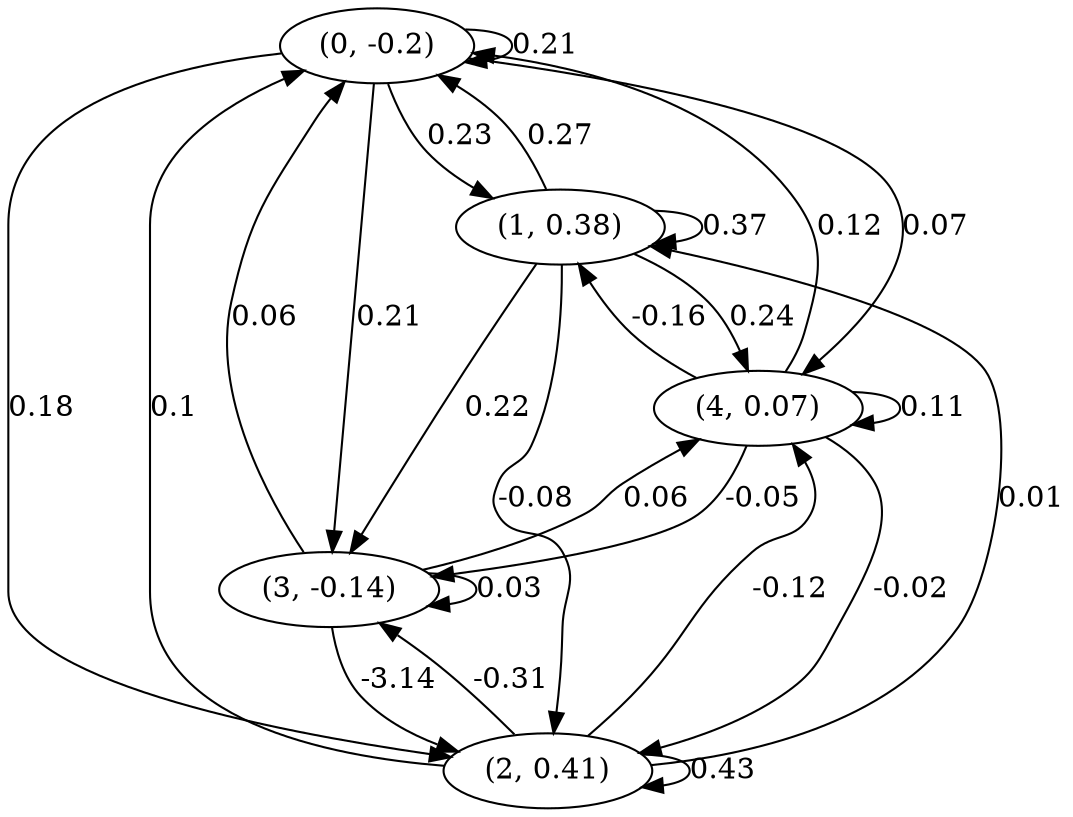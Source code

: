 digraph {
    0 [ label = "(0, -0.2)" ]
    1 [ label = "(1, 0.38)" ]
    2 [ label = "(2, 0.41)" ]
    3 [ label = "(3, -0.14)" ]
    4 [ label = "(4, 0.07)" ]
    0 -> 0 [ label = "0.21" ]
    1 -> 1 [ label = "0.37" ]
    2 -> 2 [ label = "0.43" ]
    3 -> 3 [ label = "0.03" ]
    4 -> 4 [ label = "0.11" ]
    1 -> 0 [ label = "0.27" ]
    2 -> 0 [ label = "0.1" ]
    3 -> 0 [ label = "0.06" ]
    4 -> 0 [ label = "0.12" ]
    0 -> 1 [ label = "0.23" ]
    2 -> 1 [ label = "0.01" ]
    4 -> 1 [ label = "-0.16" ]
    0 -> 2 [ label = "0.18" ]
    1 -> 2 [ label = "-0.08" ]
    3 -> 2 [ label = "-3.14" ]
    4 -> 2 [ label = "-0.02" ]
    0 -> 3 [ label = "0.21" ]
    1 -> 3 [ label = "0.22" ]
    2 -> 3 [ label = "-0.31" ]
    4 -> 3 [ label = "-0.05" ]
    0 -> 4 [ label = "0.07" ]
    1 -> 4 [ label = "0.24" ]
    2 -> 4 [ label = "-0.12" ]
    3 -> 4 [ label = "0.06" ]
}

